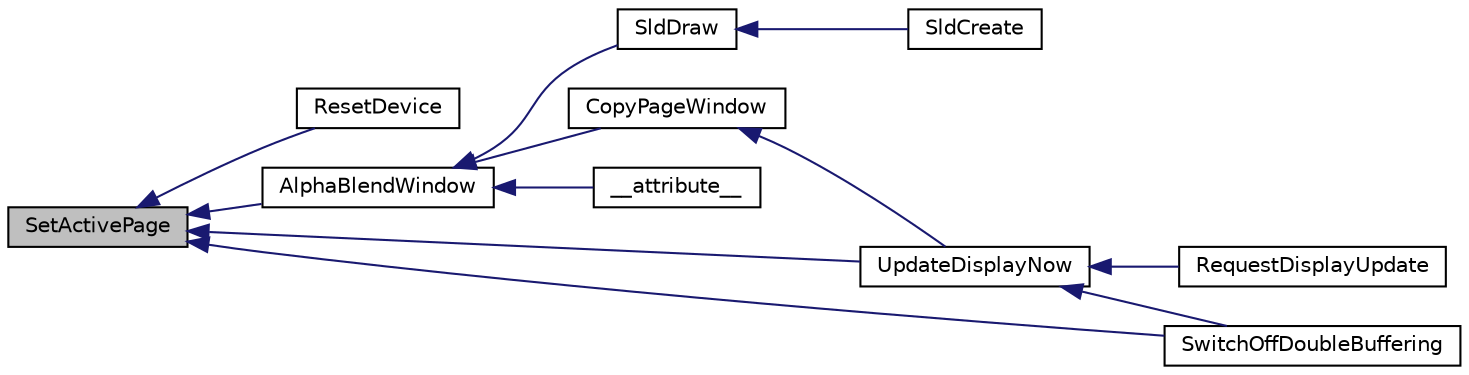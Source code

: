 digraph "SetActivePage"
{
  edge [fontname="Helvetica",fontsize="10",labelfontname="Helvetica",labelfontsize="10"];
  node [fontname="Helvetica",fontsize="10",shape=record];
  rankdir="LR";
  Node1 [label="SetActivePage",height=0.2,width=0.4,color="black", fillcolor="grey75", style="filled", fontcolor="black"];
  Node1 -> Node2 [dir="back",color="midnightblue",fontsize="10",style="solid"];
  Node2 [label="ResetDevice",height=0.2,width=0.4,color="black", fillcolor="white", style="filled",URL="$mchp_gfx_l_c_c_8c.html#a6d4d054030dc1ccdc7b875d4877ec9b7"];
  Node1 -> Node3 [dir="back",color="midnightblue",fontsize="10",style="solid"];
  Node3 [label="AlphaBlendWindow",height=0.2,width=0.4,color="black", fillcolor="white", style="filled",URL="$_primitive_8h.html#a8b9f9ce94044b21cca3c07c2145f10a4"];
  Node3 -> Node4 [dir="back",color="midnightblue",fontsize="10",style="solid"];
  Node4 [label="__attribute__",height=0.2,width=0.4,color="black", fillcolor="white", style="filled",URL="$_button_8c.html#af178079fc146b855b67c0361c5f38844"];
  Node3 -> Node5 [dir="back",color="midnightblue",fontsize="10",style="solid"];
  Node5 [label="CopyPageWindow",height=0.2,width=0.4,color="black", fillcolor="white", style="filled",URL="$mchp_gfx_l_c_c_8c.html#aa86a27ea23433c7857baca8776f27347"];
  Node5 -> Node6 [dir="back",color="midnightblue",fontsize="10",style="solid"];
  Node6 [label="UpdateDisplayNow",height=0.2,width=0.4,color="black", fillcolor="white", style="filled",URL="$mchp_gfx_l_c_c_8c.html#a9a8ad1167b88569cdd7f8aafc4f48ba2"];
  Node6 -> Node7 [dir="back",color="midnightblue",fontsize="10",style="solid"];
  Node7 [label="SwitchOffDoubleBuffering",height=0.2,width=0.4,color="black", fillcolor="white", style="filled",URL="$mchp_gfx_l_c_c_8c.html#ab50e395ee13cfd48871193bc4f54be8b"];
  Node6 -> Node8 [dir="back",color="midnightblue",fontsize="10",style="solid"];
  Node8 [label="RequestDisplayUpdate",height=0.2,width=0.4,color="black", fillcolor="white", style="filled",URL="$mchp_gfx_l_c_c_8c.html#ad9446e11a4c1005c96973cd73911ca17"];
  Node3 -> Node9 [dir="back",color="midnightblue",fontsize="10",style="solid"];
  Node9 [label="SldDraw",height=0.2,width=0.4,color="black", fillcolor="white", style="filled",URL="$_slider_8h.html#a7c047563deea387da3510b081ccc2bd9"];
  Node9 -> Node10 [dir="back",color="midnightblue",fontsize="10",style="solid"];
  Node10 [label="SldCreate",height=0.2,width=0.4,color="black", fillcolor="white", style="filled",URL="$_slider_8h.html#a2c24b3f670799ef372288caba9811afd"];
  Node1 -> Node7 [dir="back",color="midnightblue",fontsize="10",style="solid"];
  Node1 -> Node6 [dir="back",color="midnightblue",fontsize="10",style="solid"];
}
